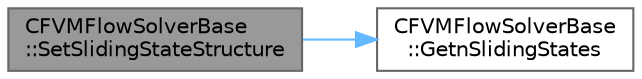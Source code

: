 digraph "CFVMFlowSolverBase::SetSlidingStateStructure"
{
 // LATEX_PDF_SIZE
  bgcolor="transparent";
  edge [fontname=Helvetica,fontsize=10,labelfontname=Helvetica,labelfontsize=10];
  node [fontname=Helvetica,fontsize=10,shape=box,height=0.2,width=0.4];
  rankdir="LR";
  Node1 [id="Node000001",label="CFVMFlowSolverBase\l::SetSlidingStateStructure",height=0.2,width=0.4,color="gray40", fillcolor="grey60", style="filled", fontcolor="black",tooltip="Allocates the final pointer of SlidingState depending on how many donor vertex donate to it...."];
  Node1 -> Node2 [id="edge1_Node000001_Node000002",color="steelblue1",style="solid",tooltip=" "];
  Node2 [id="Node000002",label="CFVMFlowSolverBase\l::GetnSlidingStates",height=0.2,width=0.4,color="grey40", fillcolor="white", style="filled",URL="$classCFVMFlowSolverBase.html#a22eea78cfb186a03c5be423a73a32af4",tooltip="Get the number of outer state for fluid interface nodes."];
}
